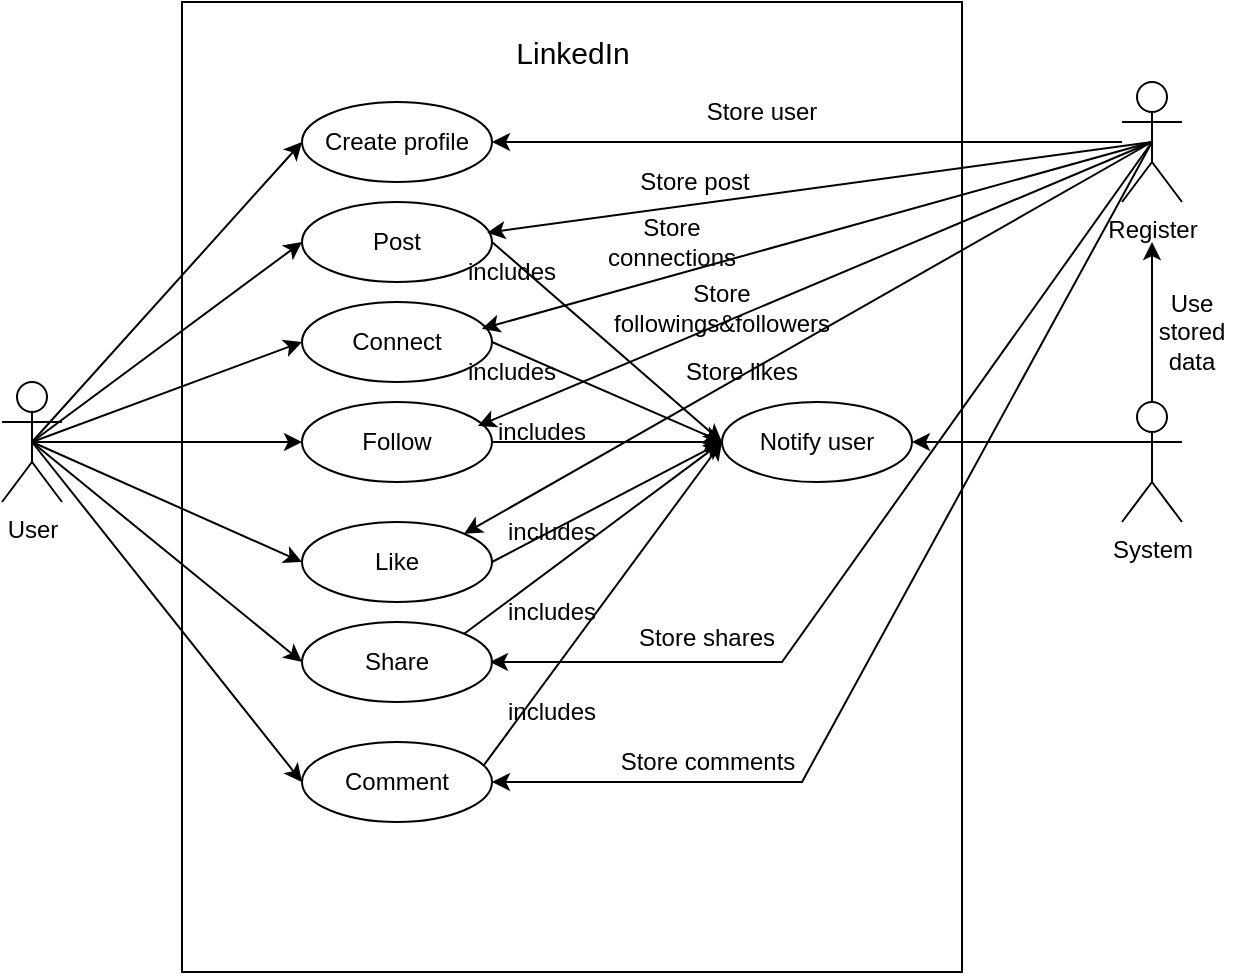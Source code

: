 <mxfile version="26.0.15">
  <diagram name="Page-1" id="u8KSf18VynHDoSZsbL8e">
    <mxGraphModel dx="684" dy="515" grid="1" gridSize="10" guides="1" tooltips="1" connect="1" arrows="1" fold="1" page="1" pageScale="1" pageWidth="850" pageHeight="1100" math="0" shadow="0">
      <root>
        <mxCell id="0" />
        <mxCell id="1" parent="0" />
        <mxCell id="f4uADDoj7FKuiAfa9lUN-1" value="" style="rounded=0;whiteSpace=wrap;html=1;" parent="1" vertex="1">
          <mxGeometry x="230" y="390" width="390" height="485" as="geometry" />
        </mxCell>
        <mxCell id="f4uADDoj7FKuiAfa9lUN-2" value="&lt;font style=&quot;font-size: 15px;&quot;&gt;LinkedIn&lt;/font&gt;" style="text;html=1;align=center;verticalAlign=middle;whiteSpace=wrap;rounded=0;" parent="1" vertex="1">
          <mxGeometry x="393" y="400" width="65" height="30" as="geometry" />
        </mxCell>
        <mxCell id="f4uADDoj7FKuiAfa9lUN-3" value="User" style="shape=umlActor;verticalLabelPosition=bottom;verticalAlign=top;html=1;outlineConnect=0;" parent="1" vertex="1">
          <mxGeometry x="140" y="580" width="30" height="60" as="geometry" />
        </mxCell>
        <mxCell id="TD6OLL0e27pg_p5R1bLh-2" style="edgeStyle=orthogonalEdgeStyle;rounded=0;orthogonalLoop=1;jettySize=auto;html=1;" edge="1" parent="1" source="f4uADDoj7FKuiAfa9lUN-7">
          <mxGeometry relative="1" as="geometry">
            <mxPoint x="715" y="510" as="targetPoint" />
          </mxGeometry>
        </mxCell>
        <mxCell id="TD6OLL0e27pg_p5R1bLh-9" style="edgeStyle=orthogonalEdgeStyle;rounded=0;orthogonalLoop=1;jettySize=auto;html=1;exitX=0;exitY=0.333;exitDx=0;exitDy=0;exitPerimeter=0;entryX=1;entryY=0.5;entryDx=0;entryDy=0;" edge="1" parent="1" source="f4uADDoj7FKuiAfa9lUN-7" target="f4uADDoj7FKuiAfa9lUN-21">
          <mxGeometry relative="1" as="geometry" />
        </mxCell>
        <mxCell id="f4uADDoj7FKuiAfa9lUN-7" value="System" style="shape=umlActor;verticalLabelPosition=bottom;verticalAlign=top;html=1;outlineConnect=0;" parent="1" vertex="1">
          <mxGeometry x="700" y="590" width="30" height="60" as="geometry" />
        </mxCell>
        <mxCell id="f4uADDoj7FKuiAfa9lUN-9" value="Create profile" style="ellipse;whiteSpace=wrap;html=1;" parent="1" vertex="1">
          <mxGeometry x="290" y="440" width="95" height="40" as="geometry" />
        </mxCell>
        <mxCell id="f4uADDoj7FKuiAfa9lUN-13" value="Post" style="ellipse;whiteSpace=wrap;html=1;" parent="1" vertex="1">
          <mxGeometry x="290" y="490" width="95" height="40" as="geometry" />
        </mxCell>
        <mxCell id="f4uADDoj7FKuiAfa9lUN-14" value="Connect" style="ellipse;whiteSpace=wrap;html=1;" parent="1" vertex="1">
          <mxGeometry x="290" y="540" width="95" height="40" as="geometry" />
        </mxCell>
        <mxCell id="f4uADDoj7FKuiAfa9lUN-17" value="Follow" style="ellipse;whiteSpace=wrap;html=1;" parent="1" vertex="1">
          <mxGeometry x="290" y="590" width="95" height="40" as="geometry" />
        </mxCell>
        <mxCell id="f4uADDoj7FKuiAfa9lUN-19" value="Like" style="ellipse;whiteSpace=wrap;html=1;" parent="1" vertex="1">
          <mxGeometry x="290" y="650" width="95" height="40" as="geometry" />
        </mxCell>
        <mxCell id="f4uADDoj7FKuiAfa9lUN-20" value="Share" style="ellipse;whiteSpace=wrap;html=1;" parent="1" vertex="1">
          <mxGeometry x="290" y="700" width="95" height="40" as="geometry" />
        </mxCell>
        <mxCell id="f4uADDoj7FKuiAfa9lUN-21" value="Notify user" style="ellipse;whiteSpace=wrap;html=1;" parent="1" vertex="1">
          <mxGeometry x="500" y="590" width="95" height="40" as="geometry" />
        </mxCell>
        <mxCell id="f4uADDoj7FKuiAfa9lUN-24" value="" style="endArrow=classic;html=1;rounded=0;exitX=0.5;exitY=0.5;exitDx=0;exitDy=0;exitPerimeter=0;entryX=0;entryY=0.5;entryDx=0;entryDy=0;" parent="1" source="f4uADDoj7FKuiAfa9lUN-3" target="f4uADDoj7FKuiAfa9lUN-13" edge="1">
          <mxGeometry width="50" height="50" relative="1" as="geometry">
            <mxPoint x="190" y="520" as="sourcePoint" />
            <mxPoint x="470" y="590" as="targetPoint" />
          </mxGeometry>
        </mxCell>
        <mxCell id="f4uADDoj7FKuiAfa9lUN-25" value="" style="endArrow=classic;html=1;rounded=0;exitX=0.5;exitY=0.5;exitDx=0;exitDy=0;exitPerimeter=0;entryX=0;entryY=0.5;entryDx=0;entryDy=0;" parent="1" source="f4uADDoj7FKuiAfa9lUN-3" edge="1" target="f4uADDoj7FKuiAfa9lUN-14">
          <mxGeometry width="50" height="50" relative="1" as="geometry">
            <mxPoint x="115" y="510" as="sourcePoint" />
            <mxPoint x="290" y="570" as="targetPoint" />
          </mxGeometry>
        </mxCell>
        <mxCell id="f4uADDoj7FKuiAfa9lUN-28" value="" style="endArrow=classic;html=1;rounded=0;exitX=0.5;exitY=0.5;exitDx=0;exitDy=0;exitPerimeter=0;entryX=0;entryY=0.5;entryDx=0;entryDy=0;" parent="1" source="f4uADDoj7FKuiAfa9lUN-3" target="f4uADDoj7FKuiAfa9lUN-17" edge="1">
          <mxGeometry width="50" height="50" relative="1" as="geometry">
            <mxPoint x="115" y="560" as="sourcePoint" />
            <mxPoint x="290" y="670" as="targetPoint" />
          </mxGeometry>
        </mxCell>
        <mxCell id="f4uADDoj7FKuiAfa9lUN-29" value="" style="endArrow=classic;html=1;rounded=0;exitX=0.5;exitY=0.5;exitDx=0;exitDy=0;exitPerimeter=0;entryX=0;entryY=0.5;entryDx=0;entryDy=0;" parent="1" source="f4uADDoj7FKuiAfa9lUN-3" target="f4uADDoj7FKuiAfa9lUN-19" edge="1">
          <mxGeometry width="50" height="50" relative="1" as="geometry">
            <mxPoint x="100" y="550" as="sourcePoint" />
            <mxPoint x="275" y="710" as="targetPoint" />
          </mxGeometry>
        </mxCell>
        <mxCell id="f4uADDoj7FKuiAfa9lUN-30" value="" style="endArrow=classic;html=1;rounded=0;entryX=0;entryY=0.5;entryDx=0;entryDy=0;exitX=0.5;exitY=0.5;exitDx=0;exitDy=0;exitPerimeter=0;" parent="1" source="f4uADDoj7FKuiAfa9lUN-3" edge="1">
          <mxGeometry width="50" height="50" relative="1" as="geometry">
            <mxPoint x="115" y="510" as="sourcePoint" />
            <mxPoint x="290" y="720" as="targetPoint" />
          </mxGeometry>
        </mxCell>
        <mxCell id="f4uADDoj7FKuiAfa9lUN-40" value="Comment" style="ellipse;whiteSpace=wrap;html=1;" parent="1" vertex="1">
          <mxGeometry x="290" y="760" width="95" height="40" as="geometry" />
        </mxCell>
        <mxCell id="f4uADDoj7FKuiAfa9lUN-41" value="" style="endArrow=classic;html=1;rounded=0;entryX=0;entryY=0.5;entryDx=0;entryDy=0;exitX=0.5;exitY=0.5;exitDx=0;exitDy=0;exitPerimeter=0;" parent="1" source="f4uADDoj7FKuiAfa9lUN-3" edge="1" target="f4uADDoj7FKuiAfa9lUN-40">
          <mxGeometry width="50" height="50" relative="1" as="geometry">
            <mxPoint x="115" y="507.5" as="sourcePoint" />
            <mxPoint x="290" y="767.5" as="targetPoint" />
          </mxGeometry>
        </mxCell>
        <mxCell id="f4uADDoj7FKuiAfa9lUN-44" value="includes" style="text;html=1;align=center;verticalAlign=middle;whiteSpace=wrap;rounded=0;" parent="1" vertex="1">
          <mxGeometry x="385" y="730" width="60" height="30" as="geometry" />
        </mxCell>
        <mxCell id="f4uADDoj7FKuiAfa9lUN-47" value="" style="endArrow=classic;html=1;rounded=0;exitX=1;exitY=0.5;exitDx=0;exitDy=0;entryX=0;entryY=0.5;entryDx=0;entryDy=0;" parent="1" target="f4uADDoj7FKuiAfa9lUN-21" edge="1">
          <mxGeometry width="50" height="50" relative="1" as="geometry">
            <mxPoint x="385" y="670" as="sourcePoint" />
            <mxPoint x="480" y="770" as="targetPoint" />
          </mxGeometry>
        </mxCell>
        <mxCell id="f4uADDoj7FKuiAfa9lUN-49" value="includes" style="text;html=1;align=center;verticalAlign=middle;whiteSpace=wrap;rounded=0;" parent="1" vertex="1">
          <mxGeometry x="380" y="590" width="60" height="30" as="geometry" />
        </mxCell>
        <mxCell id="f4uADDoj7FKuiAfa9lUN-51" value="" style="endArrow=classic;html=1;rounded=0;exitX=0.954;exitY=0.3;exitDx=0;exitDy=0;entryX=0;entryY=0.5;entryDx=0;entryDy=0;exitPerimeter=0;" parent="1" target="f4uADDoj7FKuiAfa9lUN-21" edge="1" source="f4uADDoj7FKuiAfa9lUN-40">
          <mxGeometry width="50" height="50" relative="1" as="geometry">
            <mxPoint x="385" y="770" as="sourcePoint" />
            <mxPoint x="480" y="870" as="targetPoint" />
          </mxGeometry>
        </mxCell>
        <mxCell id="f4uADDoj7FKuiAfa9lUN-52" value="" style="endArrow=classic;html=1;rounded=0;exitX=1;exitY=0;exitDx=0;exitDy=0;entryX=0;entryY=0.5;entryDx=0;entryDy=0;" parent="1" source="f4uADDoj7FKuiAfa9lUN-20" target="f4uADDoj7FKuiAfa9lUN-21" edge="1">
          <mxGeometry width="50" height="50" relative="1" as="geometry">
            <mxPoint x="385" y="720" as="sourcePoint" />
            <mxPoint x="490" y="830" as="targetPoint" />
          </mxGeometry>
        </mxCell>
        <mxCell id="f4uADDoj7FKuiAfa9lUN-46" value="includes" style="text;html=1;align=center;verticalAlign=middle;whiteSpace=wrap;rounded=0;" parent="1" vertex="1">
          <mxGeometry x="385" y="680" width="60" height="30" as="geometry" />
        </mxCell>
        <mxCell id="f4uADDoj7FKuiAfa9lUN-54" value="" style="endArrow=classic;html=1;rounded=0;exitX=1;exitY=0.5;exitDx=0;exitDy=0;entryX=0;entryY=0.5;entryDx=0;entryDy=0;" parent="1" target="f4uADDoj7FKuiAfa9lUN-21" edge="1" source="f4uADDoj7FKuiAfa9lUN-17">
          <mxGeometry width="50" height="50" relative="1" as="geometry">
            <mxPoint x="385" y="620" as="sourcePoint" />
            <mxPoint x="490" y="780" as="targetPoint" />
          </mxGeometry>
        </mxCell>
        <mxCell id="f4uADDoj7FKuiAfa9lUN-55" value="includes" style="text;html=1;align=center;verticalAlign=middle;whiteSpace=wrap;rounded=0;" parent="1" vertex="1">
          <mxGeometry x="385" y="640" width="60" height="30" as="geometry" />
        </mxCell>
        <mxCell id="f4uADDoj7FKuiAfa9lUN-56" value="" style="endArrow=classic;html=1;rounded=0;exitX=1;exitY=0.5;exitDx=0;exitDy=0;entryX=0;entryY=0.5;entryDx=0;entryDy=0;" parent="1" target="f4uADDoj7FKuiAfa9lUN-21" edge="1" source="f4uADDoj7FKuiAfa9lUN-14">
          <mxGeometry width="50" height="50" relative="1" as="geometry">
            <mxPoint x="385" y="570" as="sourcePoint" />
            <mxPoint x="500" y="780" as="targetPoint" />
          </mxGeometry>
        </mxCell>
        <mxCell id="f4uADDoj7FKuiAfa9lUN-57" value="includes" style="text;html=1;align=center;verticalAlign=middle;whiteSpace=wrap;rounded=0;" parent="1" vertex="1">
          <mxGeometry x="365" y="560" width="60" height="30" as="geometry" />
        </mxCell>
        <mxCell id="f4uADDoj7FKuiAfa9lUN-59" value="" style="endArrow=classic;html=1;rounded=0;exitX=1;exitY=0.5;exitDx=0;exitDy=0;entryX=0;entryY=0.5;entryDx=0;entryDy=0;" parent="1" target="f4uADDoj7FKuiAfa9lUN-21" edge="1">
          <mxGeometry width="50" height="50" relative="1" as="geometry">
            <mxPoint x="385" y="510" as="sourcePoint" />
            <mxPoint x="500" y="770" as="targetPoint" />
          </mxGeometry>
        </mxCell>
        <mxCell id="f4uADDoj7FKuiAfa9lUN-60" value="includes" style="text;html=1;align=center;verticalAlign=middle;whiteSpace=wrap;rounded=0;" parent="1" vertex="1">
          <mxGeometry x="365" y="510" width="60" height="30" as="geometry" />
        </mxCell>
        <mxCell id="f4uADDoj7FKuiAfa9lUN-64" value="" style="endArrow=classic;html=1;rounded=0;exitX=0.5;exitY=0.5;exitDx=0;exitDy=0;exitPerimeter=0;entryX=0;entryY=0.5;entryDx=0;entryDy=0;" parent="1" source="f4uADDoj7FKuiAfa9lUN-3" target="f4uADDoj7FKuiAfa9lUN-9" edge="1">
          <mxGeometry width="50" height="50" relative="1" as="geometry">
            <mxPoint x="150" y="590" as="sourcePoint" />
            <mxPoint x="285" y="490" as="targetPoint" />
          </mxGeometry>
        </mxCell>
        <mxCell id="TD6OLL0e27pg_p5R1bLh-6" style="edgeStyle=orthogonalEdgeStyle;rounded=0;orthogonalLoop=1;jettySize=auto;html=1;entryX=1;entryY=0.5;entryDx=0;entryDy=0;" edge="1" parent="1" source="TD6OLL0e27pg_p5R1bLh-1" target="f4uADDoj7FKuiAfa9lUN-9">
          <mxGeometry relative="1" as="geometry" />
        </mxCell>
        <mxCell id="TD6OLL0e27pg_p5R1bLh-1" value="Register" style="shape=umlActor;verticalLabelPosition=bottom;verticalAlign=top;html=1;outlineConnect=0;" vertex="1" parent="1">
          <mxGeometry x="700" y="430" width="30" height="60" as="geometry" />
        </mxCell>
        <mxCell id="TD6OLL0e27pg_p5R1bLh-3" value="Use stored data" style="text;html=1;align=center;verticalAlign=middle;whiteSpace=wrap;rounded=0;" vertex="1" parent="1">
          <mxGeometry x="710" y="540" width="50" height="30" as="geometry" />
        </mxCell>
        <mxCell id="TD6OLL0e27pg_p5R1bLh-10" value="" style="endArrow=classic;html=1;rounded=0;exitX=0.5;exitY=0.5;exitDx=0;exitDy=0;exitPerimeter=0;entryX=0.975;entryY=0.383;entryDx=0;entryDy=0;entryPerimeter=0;" edge="1" parent="1" source="TD6OLL0e27pg_p5R1bLh-1" target="f4uADDoj7FKuiAfa9lUN-13">
          <mxGeometry width="50" height="50" relative="1" as="geometry">
            <mxPoint x="480" y="530" as="sourcePoint" />
            <mxPoint x="530" y="480" as="targetPoint" />
          </mxGeometry>
        </mxCell>
        <mxCell id="TD6OLL0e27pg_p5R1bLh-11" value="Store user" style="text;html=1;align=center;verticalAlign=middle;whiteSpace=wrap;rounded=0;" vertex="1" parent="1">
          <mxGeometry x="490" y="430" width="60" height="30" as="geometry" />
        </mxCell>
        <mxCell id="TD6OLL0e27pg_p5R1bLh-12" value="Store post" style="text;html=1;align=center;verticalAlign=middle;whiteSpace=wrap;rounded=0;" vertex="1" parent="1">
          <mxGeometry x="458" y="470" width="57" height="20" as="geometry" />
        </mxCell>
        <mxCell id="TD6OLL0e27pg_p5R1bLh-14" value="" style="endArrow=classic;html=1;rounded=0;exitX=0.5;exitY=0.5;exitDx=0;exitDy=0;exitPerimeter=0;entryX=0.947;entryY=0.333;entryDx=0;entryDy=0;entryPerimeter=0;" edge="1" parent="1" source="TD6OLL0e27pg_p5R1bLh-1" target="f4uADDoj7FKuiAfa9lUN-14">
          <mxGeometry width="50" height="50" relative="1" as="geometry">
            <mxPoint x="712" y="515" as="sourcePoint" />
            <mxPoint x="380" y="560" as="targetPoint" />
          </mxGeometry>
        </mxCell>
        <mxCell id="TD6OLL0e27pg_p5R1bLh-15" value="" style="endArrow=classic;html=1;rounded=0;exitX=0.5;exitY=0.5;exitDx=0;exitDy=0;exitPerimeter=0;entryX=0.926;entryY=0.3;entryDx=0;entryDy=0;entryPerimeter=0;" edge="1" parent="1" source="TD6OLL0e27pg_p5R1bLh-1" target="f4uADDoj7FKuiAfa9lUN-17">
          <mxGeometry width="50" height="50" relative="1" as="geometry">
            <mxPoint x="725" y="470" as="sourcePoint" />
            <mxPoint x="390" y="570" as="targetPoint" />
          </mxGeometry>
        </mxCell>
        <mxCell id="TD6OLL0e27pg_p5R1bLh-16" value="Store connections" style="text;html=1;align=center;verticalAlign=middle;whiteSpace=wrap;rounded=0;" vertex="1" parent="1">
          <mxGeometry x="450" y="500" width="50" height="20" as="geometry" />
        </mxCell>
        <mxCell id="TD6OLL0e27pg_p5R1bLh-17" value="Store followings&amp;amp;followers" style="text;html=1;align=center;verticalAlign=middle;whiteSpace=wrap;rounded=0;" vertex="1" parent="1">
          <mxGeometry x="470" y="525" width="60" height="35" as="geometry" />
        </mxCell>
        <mxCell id="TD6OLL0e27pg_p5R1bLh-21" value="" style="endArrow=classic;html=1;rounded=0;exitX=0.5;exitY=0.5;exitDx=0;exitDy=0;exitPerimeter=0;entryX=1;entryY=0;entryDx=0;entryDy=0;" edge="1" parent="1" source="TD6OLL0e27pg_p5R1bLh-1" target="f4uADDoj7FKuiAfa9lUN-19">
          <mxGeometry width="50" height="50" relative="1" as="geometry">
            <mxPoint x="716" y="508" as="sourcePoint" />
            <mxPoint x="363" y="652" as="targetPoint" />
          </mxGeometry>
        </mxCell>
        <mxCell id="TD6OLL0e27pg_p5R1bLh-22" value="Store likes" style="text;html=1;align=center;verticalAlign=middle;whiteSpace=wrap;rounded=0;" vertex="1" parent="1">
          <mxGeometry x="480" y="560" width="60" height="30" as="geometry" />
        </mxCell>
        <mxCell id="TD6OLL0e27pg_p5R1bLh-23" value="" style="endArrow=classic;html=1;rounded=0;exitX=0.5;exitY=0.5;exitDx=0;exitDy=0;exitPerimeter=0;entryX=0.926;entryY=0.3;entryDx=0;entryDy=0;entryPerimeter=0;" edge="1" parent="1" source="TD6OLL0e27pg_p5R1bLh-1">
          <mxGeometry width="50" height="50" relative="1" as="geometry">
            <mxPoint x="720" y="520" as="sourcePoint" />
            <mxPoint x="384" y="720" as="targetPoint" />
            <Array as="points">
              <mxPoint x="530" y="720" />
            </Array>
          </mxGeometry>
        </mxCell>
        <mxCell id="TD6OLL0e27pg_p5R1bLh-24" value="Store shares" style="text;html=1;align=center;verticalAlign=middle;whiteSpace=wrap;rounded=0;" vertex="1" parent="1">
          <mxGeometry x="450" y="700" width="85" height="15" as="geometry" />
        </mxCell>
        <mxCell id="TD6OLL0e27pg_p5R1bLh-29" value="" style="endArrow=classic;html=1;rounded=0;exitX=0.5;exitY=0.5;exitDx=0;exitDy=0;exitPerimeter=0;entryX=1;entryY=0.5;entryDx=0;entryDy=0;" edge="1" parent="1" source="TD6OLL0e27pg_p5R1bLh-1" target="f4uADDoj7FKuiAfa9lUN-40">
          <mxGeometry width="50" height="50" relative="1" as="geometry">
            <mxPoint x="700" y="564" as="sourcePoint" />
            <mxPoint x="356" y="760" as="targetPoint" />
            <Array as="points">
              <mxPoint x="540" y="780" />
            </Array>
          </mxGeometry>
        </mxCell>
        <mxCell id="TD6OLL0e27pg_p5R1bLh-30" value="Store comments" style="text;html=1;align=center;verticalAlign=middle;whiteSpace=wrap;rounded=0;" vertex="1" parent="1">
          <mxGeometry x="447.5" y="760" width="90" height="20" as="geometry" />
        </mxCell>
      </root>
    </mxGraphModel>
  </diagram>
</mxfile>

